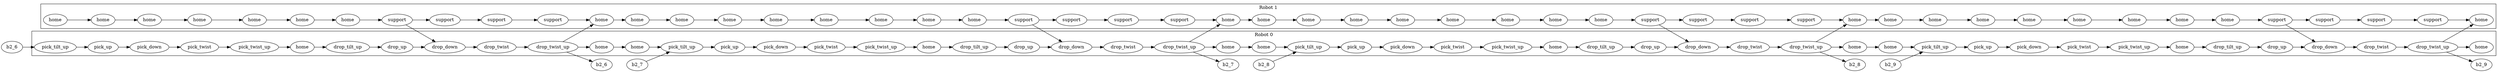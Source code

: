 digraph G {
node [shape=ellipse];
rankdir=LR;
subgraph cluster_0 {
label = "Robot 0";
rank=same;
a0_0 [label="pick_tilt_up"];
a0_1 [label="pick_up"];
a0_2 [label="pick_down"];
a0_3 [label="pick_twist"];
a0_4 [label="pick_twist_up"];
a0_5 [label="home"];
a0_6 [label="drop_tilt_up"];
a0_7 [label="drop_up"];
a0_8 [label="drop_down"];
a0_9 [label="drop_twist"];
a0_10 [label="drop_twist_up"];
a0_11 [label="home"];
a0_12 [label="home"];
a0_13 [label="pick_tilt_up"];
a0_14 [label="pick_up"];
a0_15 [label="pick_down"];
a0_16 [label="pick_twist"];
a0_17 [label="pick_twist_up"];
a0_18 [label="home"];
a0_19 [label="drop_tilt_up"];
a0_20 [label="drop_up"];
a0_21 [label="drop_down"];
a0_22 [label="drop_twist"];
a0_23 [label="drop_twist_up"];
a0_24 [label="home"];
a0_25 [label="home"];
a0_26 [label="pick_tilt_up"];
a0_27 [label="pick_up"];
a0_28 [label="pick_down"];
a0_29 [label="pick_twist"];
a0_30 [label="pick_twist_up"];
a0_31 [label="home"];
a0_32 [label="drop_tilt_up"];
a0_33 [label="drop_up"];
a0_34 [label="drop_down"];
a0_35 [label="drop_twist"];
a0_36 [label="drop_twist_up"];
a0_37 [label="home"];
a0_38 [label="home"];
a0_39 [label="pick_tilt_up"];
a0_40 [label="pick_up"];
a0_41 [label="pick_down"];
a0_42 [label="pick_twist"];
a0_43 [label="pick_twist_up"];
a0_44 [label="home"];
a0_45 [label="drop_tilt_up"];
a0_46 [label="drop_up"];
a0_47 [label="drop_down"];
a0_48 [label="drop_twist"];
a0_49 [label="drop_twist_up"];
a0_50 [label="home"];
a0_0 -> a0_1 -> a0_2 -> a0_3 -> a0_4 -> a0_5 -> a0_6 -> a0_7 -> a0_8 -> a0_9 -> a0_10 -> a0_11 -> a0_12 -> a0_13 -> a0_14 -> a0_15 -> a0_16 -> a0_17 -> a0_18 -> a0_19 -> a0_20 -> a0_21 -> a0_22 -> a0_23 -> a0_24 -> a0_25 -> a0_26 -> a0_27 -> a0_28 -> a0_29 -> a0_30 -> a0_31 -> a0_32 -> a0_33 -> a0_34 -> a0_35 -> a0_36 -> a0_37 -> a0_38 -> a0_39 -> a0_40 -> a0_41 -> a0_42 -> a0_43 -> a0_44 -> a0_45 -> a0_46 -> a0_47 -> a0_48 -> a0_49 -> a0_50;
}
subgraph cluster_1 {
label = "Robot 1";
rank=same;
a1_0 [label="home"];
a1_1 [label="home"];
a1_2 [label="home"];
a1_3 [label="home"];
a1_4 [label="home"];
a1_5 [label="home"];
a1_6 [label="home"];
a1_7 [label="support"];
a1_8 [label="support"];
a1_9 [label="support"];
a1_10 [label="support"];
a1_11 [label="home"];
a1_12 [label="home"];
a1_13 [label="home"];
a1_14 [label="home"];
a1_15 [label="home"];
a1_16 [label="home"];
a1_17 [label="home"];
a1_18 [label="home"];
a1_19 [label="home"];
a1_20 [label="support"];
a1_21 [label="support"];
a1_22 [label="support"];
a1_23 [label="support"];
a1_24 [label="home"];
a1_25 [label="home"];
a1_26 [label="home"];
a1_27 [label="home"];
a1_28 [label="home"];
a1_29 [label="home"];
a1_30 [label="home"];
a1_31 [label="home"];
a1_32 [label="home"];
a1_33 [label="support"];
a1_34 [label="support"];
a1_35 [label="support"];
a1_36 [label="support"];
a1_37 [label="home"];
a1_38 [label="home"];
a1_39 [label="home"];
a1_40 [label="home"];
a1_41 [label="home"];
a1_42 [label="home"];
a1_43 [label="home"];
a1_44 [label="home"];
a1_45 [label="home"];
a1_46 [label="support"];
a1_47 [label="support"];
a1_48 [label="support"];
a1_49 [label="support"];
a1_50 [label="home"];
a1_0 -> a1_1 -> a1_2 -> a1_3 -> a1_4 -> a1_5 -> a1_6 -> a1_7 -> a1_8 -> a1_9 -> a1_10 -> a1_11 -> a1_12 -> a1_13 -> a1_14 -> a1_15 -> a1_16 -> a1_17 -> a1_18 -> a1_19 -> a1_20 -> a1_21 -> a1_22 -> a1_23 -> a1_24 -> a1_25 -> a1_26 -> a1_27 -> a1_28 -> a1_29 -> a1_30 -> a1_31 -> a1_32 -> a1_33 -> a1_34 -> a1_35 -> a1_36 -> a1_37 -> a1_38 -> a1_39 -> a1_40 -> a1_41 -> a1_42 -> a1_43 -> a1_44 -> a1_45 -> a1_46 -> a1_47 -> a1_48 -> a1_49 -> a1_50;
}
a1_7 -> a0_8;
a1_20 -> a0_21;
a1_33 -> a0_34;
a1_46 -> a0_47;
a0_10 -> a1_11;
a0_23 -> a1_24;
a0_36 -> a1_37;
a0_49 -> a1_50;
o0 [label="b2_6"];
o0 -> a0_0;
o1 [label="b2_6"];
a0_10 -> o1;
o2 [label="b2_7"];
o2 -> a0_13;
o3 [label="b2_7"];
a0_23 -> o3;
o4 [label="b2_8"];
o4 -> a0_26;
o5 [label="b2_8"];
a0_36 -> o5;
o6 [label="b2_9"];
o6 -> a0_39;
o7 [label="b2_9"];
a0_49 -> o7;
}
